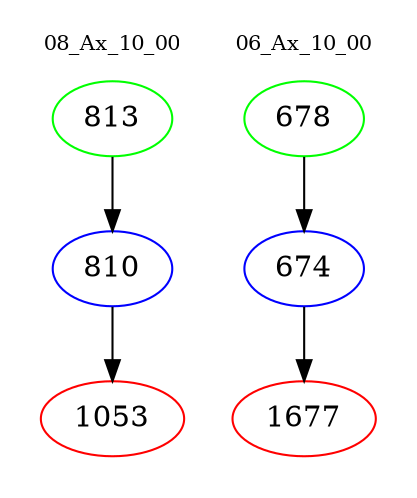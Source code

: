 digraph{
subgraph cluster_0 {
color = white
label = "08_Ax_10_00";
fontsize=10;
T0_813 [label="813", color="green"]
T0_813 -> T0_810 [color="black"]
T0_810 [label="810", color="blue"]
T0_810 -> T0_1053 [color="black"]
T0_1053 [label="1053", color="red"]
}
subgraph cluster_1 {
color = white
label = "06_Ax_10_00";
fontsize=10;
T1_678 [label="678", color="green"]
T1_678 -> T1_674 [color="black"]
T1_674 [label="674", color="blue"]
T1_674 -> T1_1677 [color="black"]
T1_1677 [label="1677", color="red"]
}
}

